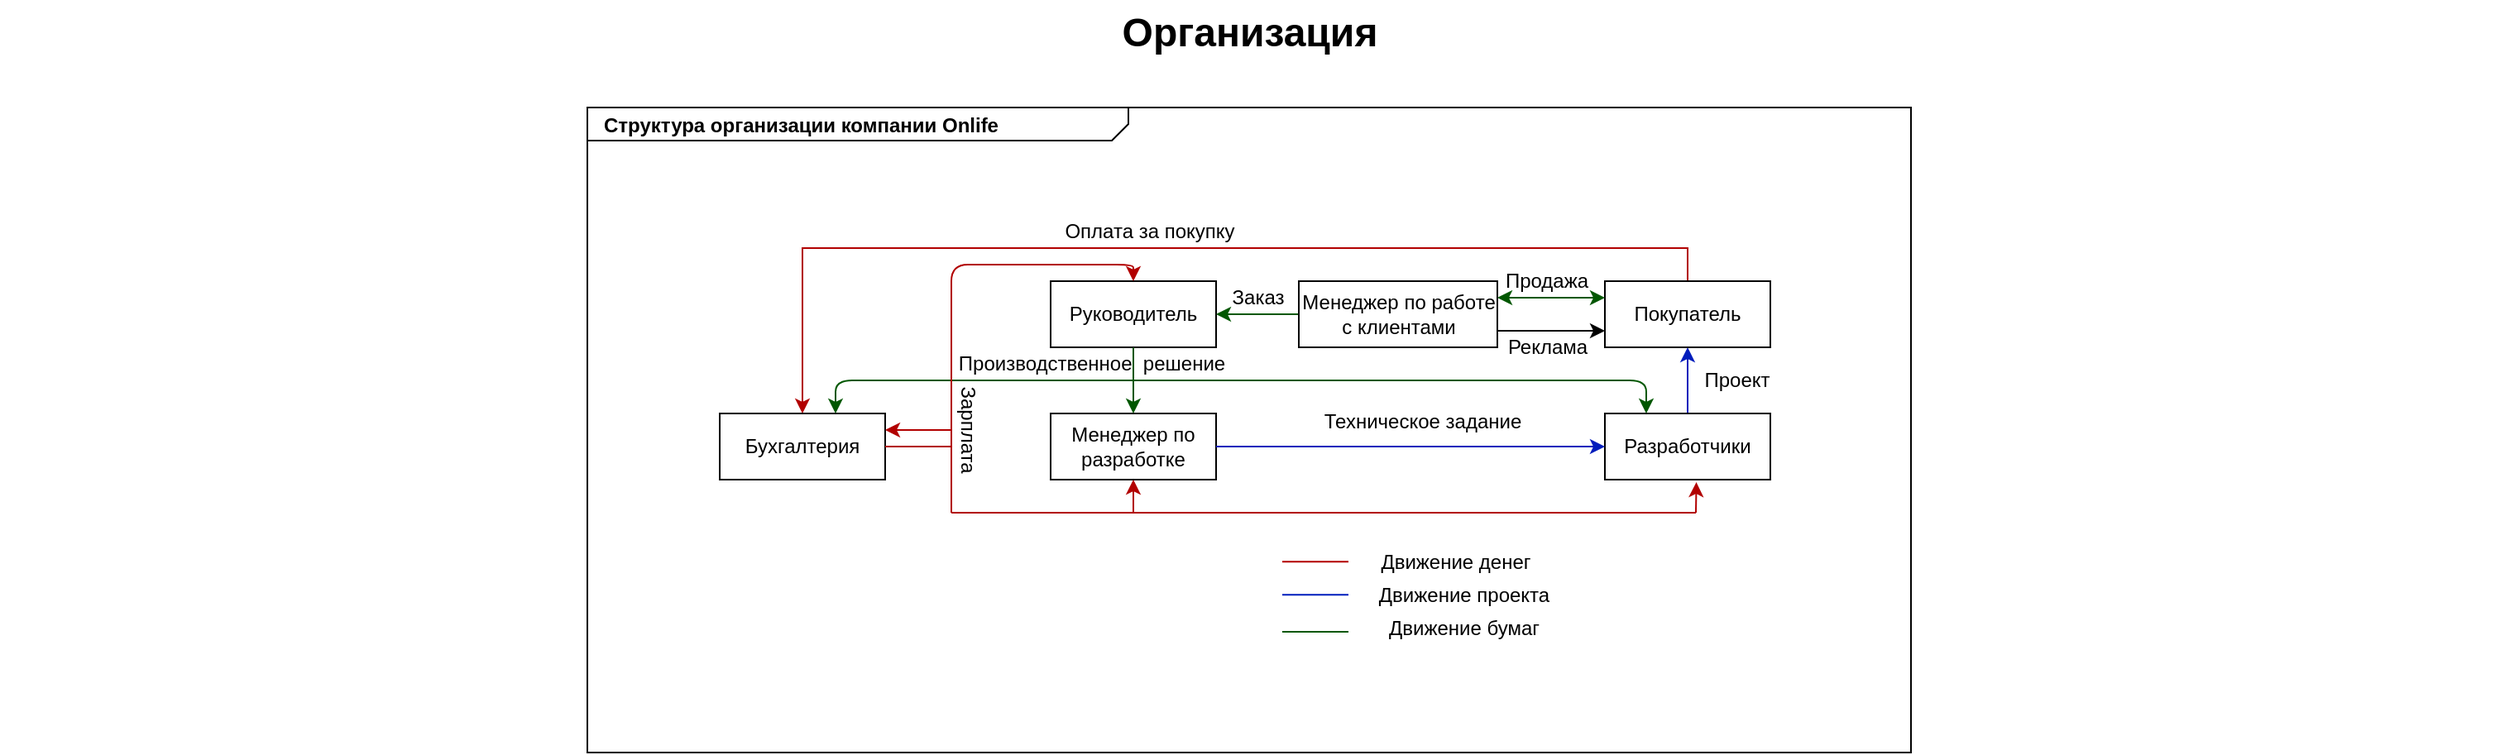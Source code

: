 <mxfile version="12.4.3" type="google" pages="1"><diagram name="Page-1" id="929967ad-93f9-6ef4-fab6-5d389245f69c"><mxGraphModel dx="2791.5" dy="585" grid="1" gridSize="10" guides="1" tooltips="1" connect="1" arrows="1" fold="1" page="1" pageScale="1.5" pageWidth="1169" pageHeight="826" background="none" math="0" shadow="0"><root><mxCell id="0" style=";html=1;"/><mxCell id="1" style=";html=1;" parent="0"/><mxCell id="1672d66443f91eb5-1" value="&lt;p style=&quot;margin: 0px ; margin-top: 4px ; margin-left: 10px ; text-align: left&quot;&gt;&lt;b&gt;Структура организации компании Onlife&lt;/b&gt;&lt;/p&gt;" style="html=1;strokeWidth=1;shape=mxgraph.sysml.package;html=1;overflow=fill;whiteSpace=wrap;fillColor=none;gradientColor=none;fontSize=12;align=center;labelX=327.64;" parent="1" vertex="1"><mxGeometry x="270" y="535" width="800" height="390" as="geometry"/></mxCell><mxCell id="1672d66443f91eb5-23" value="Организация" style="text;strokeColor=none;fillColor=none;html=1;fontSize=24;fontStyle=1;verticalAlign=middle;align=center;" parent="1" vertex="1"><mxGeometry x="-85" y="470" width="1510" height="40" as="geometry"/></mxCell><mxCell id="XwD28KZJTWZRd9ziZfMp-24" value="Руководитель" style="rounded=0;whiteSpace=wrap;html=1;" vertex="1" parent="1"><mxGeometry x="550" y="640" width="100" height="40" as="geometry"/></mxCell><mxCell id="XwD28KZJTWZRd9ziZfMp-25" style="edgeStyle=orthogonalEdgeStyle;rounded=0;orthogonalLoop=1;jettySize=auto;html=1;fillColor=#e51400;strokeColor=#B20000;exitX=0.5;exitY=0;exitDx=0;exitDy=0;" edge="1" parent="1" source="XwD28KZJTWZRd9ziZfMp-26" target="XwD28KZJTWZRd9ziZfMp-27"><mxGeometry relative="1" as="geometry"><Array as="points"><mxPoint x="935" y="620"/><mxPoint x="400" y="620"/></Array></mxGeometry></mxCell><mxCell id="XwD28KZJTWZRd9ziZfMp-26" value="Покупатель" style="rounded=0;whiteSpace=wrap;html=1;" vertex="1" parent="1"><mxGeometry x="885" y="640" width="100" height="40" as="geometry"/></mxCell><mxCell id="XwD28KZJTWZRd9ziZfMp-27" value="Бухгалтерия" style="rounded=0;whiteSpace=wrap;html=1;" vertex="1" parent="1"><mxGeometry x="350" y="720" width="100" height="40" as="geometry"/></mxCell><mxCell id="XwD28KZJTWZRd9ziZfMp-29" style="rounded=0;orthogonalLoop=1;jettySize=auto;html=1;entryX=0.5;entryY=1;entryDx=0;entryDy=0;fillColor=#0050ef;strokeColor=#001DBC;" edge="1" parent="1" source="XwD28KZJTWZRd9ziZfMp-30" target="XwD28KZJTWZRd9ziZfMp-26"><mxGeometry relative="1" as="geometry"/></mxCell><mxCell id="XwD28KZJTWZRd9ziZfMp-30" value="Разработчики" style="rounded=0;whiteSpace=wrap;html=1;" vertex="1" parent="1"><mxGeometry x="885" y="720" width="100" height="40" as="geometry"/></mxCell><mxCell id="XwD28KZJTWZRd9ziZfMp-31" value="Менеджер по разработке" style="rounded=0;whiteSpace=wrap;html=1;" vertex="1" parent="1"><mxGeometry x="550" y="720" width="100" height="40" as="geometry"/></mxCell><mxCell id="XwD28KZJTWZRd9ziZfMp-34" value="" style="endArrow=classic;html=1;exitX=1;exitY=0.5;exitDx=0;exitDy=0;entryX=0;entryY=0.5;entryDx=0;entryDy=0;fillColor=#0050ef;strokeColor=#001DBC;" edge="1" parent="1" source="XwD28KZJTWZRd9ziZfMp-31" target="XwD28KZJTWZRd9ziZfMp-30"><mxGeometry width="50" height="50" relative="1" as="geometry"><mxPoint x="500" y="900" as="sourcePoint"/><mxPoint x="550" y="850" as="targetPoint"/><Array as="points"/></mxGeometry></mxCell><mxCell id="XwD28KZJTWZRd9ziZfMp-37" value="Проект" style="text;html=1;strokeColor=none;fillColor=none;align=center;verticalAlign=middle;whiteSpace=wrap;rounded=0;" vertex="1" parent="1"><mxGeometry x="945" y="690" width="40" height="20" as="geometry"/></mxCell><mxCell id="XwD28KZJTWZRd9ziZfMp-39" value="Техническое задание" style="text;html=1;strokeColor=none;fillColor=none;align=center;verticalAlign=middle;whiteSpace=wrap;rounded=0;" vertex="1" parent="1"><mxGeometry x="700" y="720" width="150" height="10" as="geometry"/></mxCell><mxCell id="XwD28KZJTWZRd9ziZfMp-40" value="Продажа" style="text;html=1;strokeColor=none;fillColor=none;align=center;verticalAlign=middle;whiteSpace=wrap;rounded=0;" vertex="1" parent="1"><mxGeometry x="830" y="630" width="40" height="20" as="geometry"/></mxCell><mxCell id="XwD28KZJTWZRd9ziZfMp-41" value="" style="endArrow=none;html=1;entryX=0.5;entryY=1;entryDx=0;entryDy=0;fillColor=#008a00;strokeColor=#005700;" edge="1" parent="1" target="XwD28KZJTWZRd9ziZfMp-24"><mxGeometry width="50" height="50" relative="1" as="geometry"><mxPoint x="600" y="700" as="sourcePoint"/><mxPoint x="400" y="860" as="targetPoint"/></mxGeometry></mxCell><mxCell id="XwD28KZJTWZRd9ziZfMp-42" value="" style="endArrow=classic;html=1;fillColor=#008a00;strokeColor=#005700;" edge="1" parent="1"><mxGeometry width="50" height="50" relative="1" as="geometry"><mxPoint x="600" y="700" as="sourcePoint"/><mxPoint x="420" y="720" as="targetPoint"/><Array as="points"><mxPoint x="420" y="700"/></Array></mxGeometry></mxCell><mxCell id="XwD28KZJTWZRd9ziZfMp-43" value="" style="endArrow=classic;html=1;fillColor=#008a00;strokeColor=#005700;" edge="1" parent="1" target="XwD28KZJTWZRd9ziZfMp-31"><mxGeometry width="50" height="50" relative="1" as="geometry"><mxPoint x="600" y="700" as="sourcePoint"/><mxPoint x="590" y="820" as="targetPoint"/></mxGeometry></mxCell><mxCell id="XwD28KZJTWZRd9ziZfMp-44" value="" style="endArrow=classic;html=1;entryX=0.25;entryY=0;entryDx=0;entryDy=0;fillColor=#008a00;strokeColor=#005700;" edge="1" parent="1" target="XwD28KZJTWZRd9ziZfMp-30"><mxGeometry width="50" height="50" relative="1" as="geometry"><mxPoint x="600" y="700" as="sourcePoint"/><mxPoint x="620" y="780" as="targetPoint"/><Array as="points"><mxPoint x="910" y="700"/></Array></mxGeometry></mxCell><mxCell id="XwD28KZJTWZRd9ziZfMp-47" value="Производственное&amp;nbsp; решение" style="text;html=1;strokeColor=none;fillColor=none;align=center;verticalAlign=middle;whiteSpace=wrap;rounded=0;" vertex="1" parent="1"><mxGeometry x="480" y="680" width="190" height="20" as="geometry"/></mxCell><mxCell id="XwD28KZJTWZRd9ziZfMp-48" value="Оплата за покупку" style="text;html=1;strokeColor=none;fillColor=none;align=center;verticalAlign=middle;whiteSpace=wrap;rounded=0;" vertex="1" parent="1"><mxGeometry x="510" y="600" width="200" height="20" as="geometry"/></mxCell><mxCell id="XwD28KZJTWZRd9ziZfMp-49" value="" style="endArrow=none;html=1;exitX=1;exitY=0.5;exitDx=0;exitDy=0;fillColor=#e51400;strokeColor=#B20000;" edge="1" parent="1" source="XwD28KZJTWZRd9ziZfMp-27"><mxGeometry width="50" height="50" relative="1" as="geometry"><mxPoint x="460" y="760" as="sourcePoint"/><mxPoint x="490" y="740" as="targetPoint"/></mxGeometry></mxCell><mxCell id="XwD28KZJTWZRd9ziZfMp-50" value="" style="endArrow=none;html=1;fillColor=#e51400;strokeColor=#B20000;" edge="1" parent="1"><mxGeometry width="50" height="50" relative="1" as="geometry"><mxPoint x="490" y="740" as="sourcePoint"/><mxPoint x="490" y="780" as="targetPoint"/></mxGeometry></mxCell><mxCell id="XwD28KZJTWZRd9ziZfMp-51" value="" style="endArrow=none;html=1;fillColor=#e51400;strokeColor=#B20000;" edge="1" parent="1"><mxGeometry width="50" height="50" relative="1" as="geometry"><mxPoint x="490" y="780" as="sourcePoint"/><mxPoint x="940" y="780" as="targetPoint"/></mxGeometry></mxCell><mxCell id="XwD28KZJTWZRd9ziZfMp-52" value="" style="endArrow=classic;html=1;entryX=0.5;entryY=1;entryDx=0;entryDy=0;fillColor=#e51400;strokeColor=#B20000;" edge="1" parent="1" target="XwD28KZJTWZRd9ziZfMp-31"><mxGeometry width="50" height="50" relative="1" as="geometry"><mxPoint x="600" y="780" as="sourcePoint"/><mxPoint x="620" y="870" as="targetPoint"/></mxGeometry></mxCell><mxCell id="XwD28KZJTWZRd9ziZfMp-53" value="" style="endArrow=classic;html=1;entryX=0.553;entryY=1.039;entryDx=0;entryDy=0;fillColor=#e51400;strokeColor=#B20000;entryPerimeter=0;" edge="1" parent="1" target="XwD28KZJTWZRd9ziZfMp-30"><mxGeometry width="50" height="50" relative="1" as="geometry"><mxPoint x="940" y="780" as="sourcePoint"/><mxPoint x="770" y="800" as="targetPoint"/></mxGeometry></mxCell><mxCell id="XwD28KZJTWZRd9ziZfMp-54" value="" style="endArrow=classic;html=1;entryX=0.5;entryY=0;entryDx=0;entryDy=0;fillColor=#e51400;strokeColor=#B20000;" edge="1" parent="1" target="XwD28KZJTWZRd9ziZfMp-24"><mxGeometry width="50" height="50" relative="1" as="geometry"><mxPoint x="490" y="740" as="sourcePoint"/><mxPoint x="510" y="810" as="targetPoint"/><Array as="points"><mxPoint x="490" y="630"/><mxPoint x="600" y="630"/></Array></mxGeometry></mxCell><mxCell id="XwD28KZJTWZRd9ziZfMp-55" value="" style="endArrow=classic;html=1;entryX=1;entryY=0.25;entryDx=0;entryDy=0;fillColor=#e51400;strokeColor=#B20000;" edge="1" parent="1" target="XwD28KZJTWZRd9ziZfMp-27"><mxGeometry width="50" height="50" relative="1" as="geometry"><mxPoint x="490" y="730" as="sourcePoint"/><mxPoint x="520" y="820" as="targetPoint"/></mxGeometry></mxCell><mxCell id="XwD28KZJTWZRd9ziZfMp-56" value="Зарплата" style="text;html=1;strokeColor=none;fillColor=none;align=center;verticalAlign=middle;whiteSpace=wrap;rounded=0;rotation=90;" vertex="1" parent="1"><mxGeometry x="480" y="720" width="40" height="20" as="geometry"/></mxCell><mxCell id="XwD28KZJTWZRd9ziZfMp-57" value="" style="endArrow=none;html=1;fillColor=#e51400;strokeColor=#B20000;" edge="1" parent="1"><mxGeometry width="50" height="50" relative="1" as="geometry"><mxPoint x="690" y="809.66" as="sourcePoint"/><mxPoint x="730" y="809.66" as="targetPoint"/></mxGeometry></mxCell><mxCell id="XwD28KZJTWZRd9ziZfMp-58" value="Движение денег" style="text;html=1;strokeColor=none;fillColor=none;align=center;verticalAlign=middle;whiteSpace=wrap;rounded=0;" vertex="1" parent="1"><mxGeometry x="720" y="800" width="150" height="20" as="geometry"/></mxCell><mxCell id="XwD28KZJTWZRd9ziZfMp-59" value="" style="endArrow=none;html=1;fillColor=#0050ef;strokeColor=#001DBC;" edge="1" parent="1"><mxGeometry width="50" height="50" relative="1" as="geometry"><mxPoint x="690" y="829.66" as="sourcePoint"/><mxPoint x="730" y="829.66" as="targetPoint"/></mxGeometry></mxCell><mxCell id="XwD28KZJTWZRd9ziZfMp-60" value="Движение проекта" style="text;html=1;strokeColor=none;fillColor=none;align=center;verticalAlign=middle;whiteSpace=wrap;rounded=0;" vertex="1" parent="1"><mxGeometry x="720" y="820" width="160" height="20" as="geometry"/></mxCell><mxCell id="XwD28KZJTWZRd9ziZfMp-61" value="" style="endArrow=none;html=1;fillColor=#008a00;strokeColor=#005700;" edge="1" parent="1"><mxGeometry width="50" height="50" relative="1" as="geometry"><mxPoint x="690" y="852" as="sourcePoint"/><mxPoint x="730" y="852" as="targetPoint"/></mxGeometry></mxCell><mxCell id="XwD28KZJTWZRd9ziZfMp-62" value="Движение бумаг" style="text;html=1;strokeColor=none;fillColor=none;align=center;verticalAlign=middle;whiteSpace=wrap;rounded=0;" vertex="1" parent="1"><mxGeometry x="730" y="840" width="140" height="20" as="geometry"/></mxCell><mxCell id="XwD28KZJTWZRd9ziZfMp-70" style="edgeStyle=none;rounded=0;orthogonalLoop=1;jettySize=auto;html=1;entryX=0;entryY=0.75;entryDx=0;entryDy=0;exitX=1;exitY=0.75;exitDx=0;exitDy=0;" edge="1" parent="1" source="XwD28KZJTWZRd9ziZfMp-64" target="XwD28KZJTWZRd9ziZfMp-26"><mxGeometry relative="1" as="geometry"><Array as="points"><mxPoint x="840" y="670"/></Array></mxGeometry></mxCell><mxCell id="XwD28KZJTWZRd9ziZfMp-73" style="edgeStyle=none;rounded=0;orthogonalLoop=1;jettySize=auto;html=1;fillColor=#d5e8d4;strokeColor=#005700;" edge="1" parent="1" source="XwD28KZJTWZRd9ziZfMp-64" target="XwD28KZJTWZRd9ziZfMp-24"><mxGeometry relative="1" as="geometry"/></mxCell><mxCell id="XwD28KZJTWZRd9ziZfMp-64" value="Менеджер по работе &lt;br&gt;с клиентами" style="html=1;" vertex="1" parent="1"><mxGeometry x="700" y="640" width="120" height="40" as="geometry"/></mxCell><mxCell id="XwD28KZJTWZRd9ziZfMp-66" value="" style="endArrow=classic;startArrow=classic;html=1;exitX=1;exitY=0.25;exitDx=0;exitDy=0;entryX=0;entryY=0.25;entryDx=0;entryDy=0;fillColor=#008a00;strokeColor=#005700;" edge="1" parent="1" source="XwD28KZJTWZRd9ziZfMp-64" target="XwD28KZJTWZRd9ziZfMp-26"><mxGeometry width="50" height="50" relative="1" as="geometry"><mxPoint x="740" y="609.66" as="sourcePoint"/><mxPoint x="900" y="609.66" as="targetPoint"/><Array as="points"/></mxGeometry></mxCell><mxCell id="XwD28KZJTWZRd9ziZfMp-68" value="Реклама" style="text;html=1;align=center;verticalAlign=middle;resizable=0;points=[];;autosize=1;" vertex="1" parent="1"><mxGeometry x="820" y="670" width="60" height="20" as="geometry"/></mxCell><mxCell id="XwD28KZJTWZRd9ziZfMp-75" value="Заказ" style="text;html=1;align=center;verticalAlign=middle;resizable=0;points=[];;autosize=1;" vertex="1" parent="1"><mxGeometry x="650" y="640" width="50" height="20" as="geometry"/></mxCell></root></mxGraphModel></diagram></mxfile>